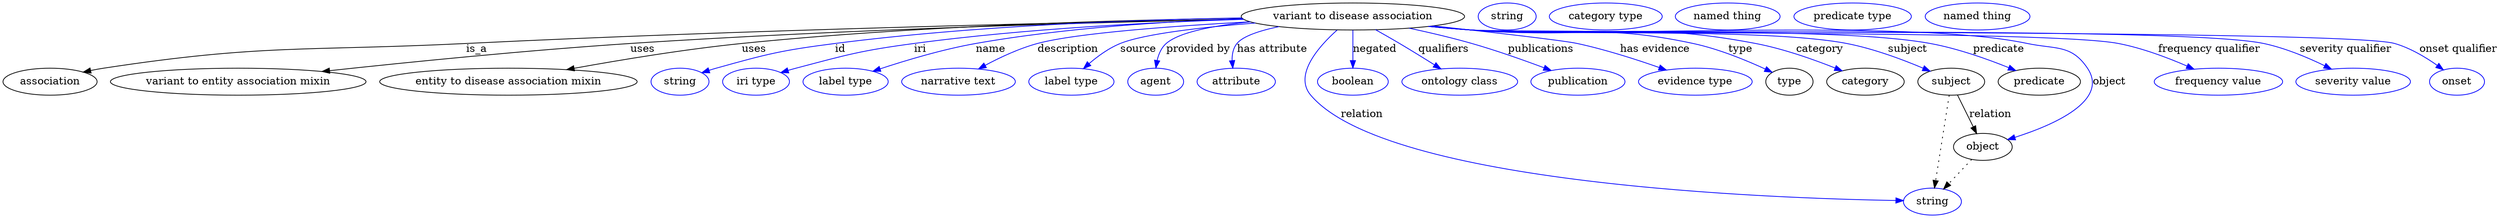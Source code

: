 digraph {
	graph [bb="0,0,3311.4,283"];
	node [label="\N"];
	"variant to disease association"	[height=0.5,
		label="variant to disease association",
		pos="1792.4,265",
		width=4.1163];
	association	[height=0.5,
		pos="62.394,178",
		width=1.7332];
	"variant to disease association" -> association	[label=is_a,
		lp="629.39,221.5",
		pos="e,106.48,190.76 1646.9,261.48 1424.5,257.22 986.76,247.23 615.39,229 400.93,218.47 345.65,228.45 133.39,196 127.91,195.16 122.23,\
194.11 116.58,192.95"];
	"variant to entity association mixin"	[height=0.5,
		pos="312.39,178",
		width=4.7121];
	"variant to disease association" -> "variant to entity association mixin"	[label=uses,
		lp="849.89,221.5",
		pos="e,423.78,191.62 1646.8,261.37 1458.8,257.35 1121.4,248.06 833.39,229 696.26,219.93 539.31,204.12 433.83,192.71"];
	"entity to disease association mixin"	[height=0.5,
		pos="671.39,178",
		width=4.7482];
	"variant to disease association" -> "entity to disease association mixin"	[label=uses,
		lp="996.89,221.5",
		pos="e,748.84,194.12 1645,262.84 1482,260.34 1211.8,252.63 980.39,229 905.24,221.33 820.59,207.24 758.92,195.97"];
	id	[color=blue,
		height=0.5,
		label=string,
		pos="898.39,178",
		width=1.0652];
	"variant to disease association" -> id	[color=blue,
		label=id,
		lp="1111.4,221.5",
		pos="e,927.38,189.97 1644.8,263.1 1505.1,260.68 1289.7,252.92 1104.4,229 1033.2,219.82 1015.5,215.35 946.39,196 943.29,195.13 940.09,\
194.16 936.89,193.14",
		style=solid];
	iri	[color=blue,
		height=0.5,
		label="iri type",
		pos="999.39,178",
		width=1.2277];
	"variant to disease association" -> iri	[color=blue,
		label=iri,
		lp="1217.4,221.5",
		pos="e,1032.3,190.14 1647.5,261.22 1529.2,257.53 1357.9,248.95 1209.4,229 1138.7,219.5 1121.3,214.25 1052.4,196 1049,195.11 1045.5,194.13 \
1042.1,193.11",
		style=solid];
	name	[color=blue,
		height=0.5,
		label="label type",
		pos="1118.4,178",
		width=1.5707];
	"variant to disease association" -> name	[color=blue,
		label=name,
		lp="1311.4,221.5",
		pos="e,1154.6,191.92 1646.2,261.92 1545.7,258.51 1409.7,249.98 1291.4,229 1247.5,221.22 1198.9,206.62 1164.4,195.2",
		style=solid];
	description	[color=blue,
		height=0.5,
		label="narrative text",
		pos="1268.4,178",
		width=2.0943];
	"variant to disease association" -> description	[color=blue,
		label=description,
		lp="1413.9,221.5",
		pos="e,1295,194.98 1656.1,257.91 1554.5,252.38 1425,242.93 1373.4,229 1349.2,222.45 1323.7,210.47 1303.9,199.88",
		style=solid];
	source	[color=blue,
		height=0.5,
		label="label type",
		pos="1418.4,178",
		width=1.5707];
	"variant to disease association" -> source	[color=blue,
		label=source,
		lp="1507.4,221.5",
		pos="e,1434.4,195.41 1662.7,256.28 1593.3,250.77 1515.6,242 1483.4,229 1468.2,222.84 1453.5,212.08 1441.9,202.11",
		style=solid];
	"provided by"	[color=blue,
		height=0.5,
		label=agent,
		pos="1530.4,178",
		width=1.0291];
	"variant to disease association" -> "provided by"	[color=blue,
		label="provided by",
		lp="1586.9,221.5",
		pos="e,1530.7,196.34 1656.3,257.84 1608.3,252.99 1561.9,244.36 1544.4,229 1537.8,223.26 1534.2,214.72 1532.3,206.32",
		style=solid];
	"has attribute"	[color=blue,
		height=0.5,
		label=attribute,
		pos="1637.4,178",
		width=1.4443];
	"variant to disease association" -> "has attribute"	[color=blue,
		label="has attribute",
		lp="1685.4,221.5",
		pos="e,1632.9,196.1 1694,251.44 1668.7,246.13 1646.4,238.83 1638.4,229 1633.2,222.66 1631.7,214.21 1631.9,206.07",
		style=solid];
	relation	[color=blue,
		height=0.5,
		label=string,
		pos="2561.4,18",
		width=1.0652];
	"variant to disease association" -> relation	[color=blue,
		label=relation,
		lp="1804.4,134.5",
		pos="e,2522.9,19.337 1771.3,246.84 1747.1,225.08 1713.5,187.12 1736.4,160 1837.2,40.521 2351.3,22.278 2512.8,19.498",
		style=solid];
	negated	[color=blue,
		height=0.5,
		label=boolean,
		pos="1792.4,178",
		width=1.2999];
	"variant to disease association" -> negated	[color=blue,
		label=negated,
		lp="1821.4,221.5",
		pos="e,1792.4,196.18 1792.4,246.8 1792.4,235.16 1792.4,219.55 1792.4,206.24",
		style=solid];
	qualifiers	[color=blue,
		height=0.5,
		label="ontology class",
		pos="1933.4,178",
		width=2.1304];
	"variant to disease association" -> qualifiers	[color=blue,
		label=qualifiers,
		lp="1912.9,221.5",
		pos="e,1908.7,195.09 1822.8,247.21 1832.9,241.54 1844.2,235.09 1854.4,229 1869.5,219.98 1885.9,209.64 1899.9,200.72",
		style=solid];
	publications	[color=blue,
		height=0.5,
		label=publication,
		pos="2090.4,178",
		width=1.7332];
	"variant to disease association" -> publications	[color=blue,
		label=publications,
		lp="2041.4,221.5",
		pos="e,2055.1,192.98 1867.2,249.43 1893.7,243.75 1923.5,236.74 1950.4,229 1982.6,219.71 2018.3,206.96 2045.5,196.66",
		style=solid];
	"has evidence"	[color=blue,
		height=0.5,
		label="evidence type",
		pos="2246.4,178",
		width=2.0943];
	"variant to disease association" -> "has evidence"	[color=blue,
		label="has evidence",
		lp="2192.9,221.5",
		pos="e,2207.9,193.53 1899.1,252.43 1976.6,243.86 2070.8,233.01 2089.4,229 2126.6,220.96 2167.6,207.76 2198.3,196.95",
		style=solid];
	type	[height=0.5,
		pos="2371.4,178",
		width=0.86659];
	"variant to disease association" -> type	[color=blue,
		label=type,
		lp="2306.4,221.5",
		pos="e,2348.5,190.54 1896.4,252.12 1914.4,250.26 1932.9,248.47 1950.4,247 2080.4,236.02 2115.8,256.45 2243.4,229 2277.3,221.7 2314,206.56 \
2339.4,194.84",
		style=solid];
	category	[height=0.5,
		pos="2472.4,178",
		width=1.4263];
	"variant to disease association" -> category	[color=blue,
		label=category,
		lp="2411.9,221.5",
		pos="e,2441.5,192.45 1895.6,252.01 1913.8,250.14 1932.7,248.38 1950.4,247 2117.2,234.05 2162.1,260.41 2326.4,229 2363.2,221.97 2403.3,\
207.72 2432.1,196.23",
		style=solid];
	subject	[height=0.5,
		pos="2586.4,178",
		width=1.2277];
	"variant to disease association" -> subject	[color=blue,
		label=subject,
		lp="2528.4,221.5",
		pos="e,2558.4,191.99 1894.7,251.92 1913.2,250.04 1932.4,248.29 1950.4,247 2060.6,239.08 2338.9,249.95 2447.4,229 2483,222.13 2521.6,207.6 \
2549.1,195.97",
		style=solid];
	predicate	[height=0.5,
		pos="2703.4,178",
		width=1.5165];
	"variant to disease association" -> predicate	[color=blue,
		label=predicate,
		lp="2649.4,221.5",
		pos="e,2672.2,192.86 1894.3,251.86 1912.9,249.98 1932.2,248.24 1950.4,247 2085.2,237.76 2425.4,253.31 2558.4,229 2594.8,222.35 2634.3,\
208.21 2662.9,196.66",
		style=solid];
	object	[height=0.5,
		pos="2628.4,91",
		width=1.0832];
	"variant to disease association" -> object	[color=blue,
		label=object,
		lp="2796.4,178",
		pos="e,2661.3,100.75 1893.9,251.83 1912.6,249.93 1932.1,248.21 1950.4,247 2113.9,236.23 2527.1,262.8 2687.4,229 2725,221.06 2746,227.96 \
2767.4,196 2796.5,152.44 2721.9,120.07 2671.1,103.79",
		style=solid];
	"frequency qualifier"	[color=blue,
		height=0.5,
		label="frequency value",
		pos="2941.4,178",
		width=2.3651];
	"variant to disease association" -> "frequency qualifier"	[color=blue,
		label="frequency qualifier",
		lp="2929.4,221.5",
		pos="e,2909,194.74 1893.4,251.82 1912.3,249.91 1931.9,248.18 1950.4,247 2045.6,240.89 2714.8,247.04 2808.4,229 2840,222.92 2873.9,210.07 \
2899.5,198.92",
		style=solid];
	"severity qualifier"	[color=blue,
		height=0.5,
		label="severity value",
		pos="3120.4,178",
		width=2.1123];
	"variant to disease association" -> "severity qualifier"	[color=blue,
		label="severity qualifier",
		lp="3110.4,221.5",
		pos="e,3091.6,194.78 1893.4,251.76 1912.3,249.86 1931.9,248.15 1950.4,247 2067,239.75 2887.1,253.06 3001.4,229 3029.7,223.04 3059.8,210.36 \
3082.6,199.26",
		style=solid];
	"onset qualifier"	[color=blue,
		height=0.5,
		label=onset,
		pos="3257.4,178",
		width=1.011];
	"variant to disease association" -> "onset qualifier"	[color=blue,
		label="onset qualifier",
		lp="3259.9,221.5",
		pos="e,3239.5,193.81 1893,251.77 1912,249.85 1931.8,248.13 1950.4,247 2018.3,242.85 3110,247.88 3175.4,229 3195.6,223.16 3215.8,210.92 \
3231.1,200.02",
		style=solid];
	association_type	[color=blue,
		height=0.5,
		label=string,
		pos="1997.4,265",
		width=1.0652];
	association_category	[color=blue,
		height=0.5,
		label="category type",
		pos="2128.4,265",
		width=2.0762];
	subject -> relation	[pos="e,2564.1,36.188 2583.7,159.79 2579.4,132.48 2570.9,78.994 2565.7,46.38",
		style=dotted];
	subject -> object	[label=relation,
		lp="2638.4,134.5",
		pos="e,2620.1,108.76 2594.7,160.21 2600.7,148.1 2608.9,131.53 2615.7,117.76"];
	"variant to disease association_subject"	[color=blue,
		height=0.5,
		label="named thing",
		pos="2290.4,265",
		width=1.9318];
	"variant to disease association_predicate"	[color=blue,
		height=0.5,
		label="predicate type",
		pos="2456.4,265",
		width=2.1665];
	object -> relation	[pos="e,2576.2,34.713 2613.5,74.243 2604.6,64.775 2593.1,52.56 2583.1,42.024",
		style=dotted];
	"variant to disease association_object"	[color=blue,
		height=0.5,
		label="named thing",
		pos="2622.4,265",
		width=1.9318];
}
